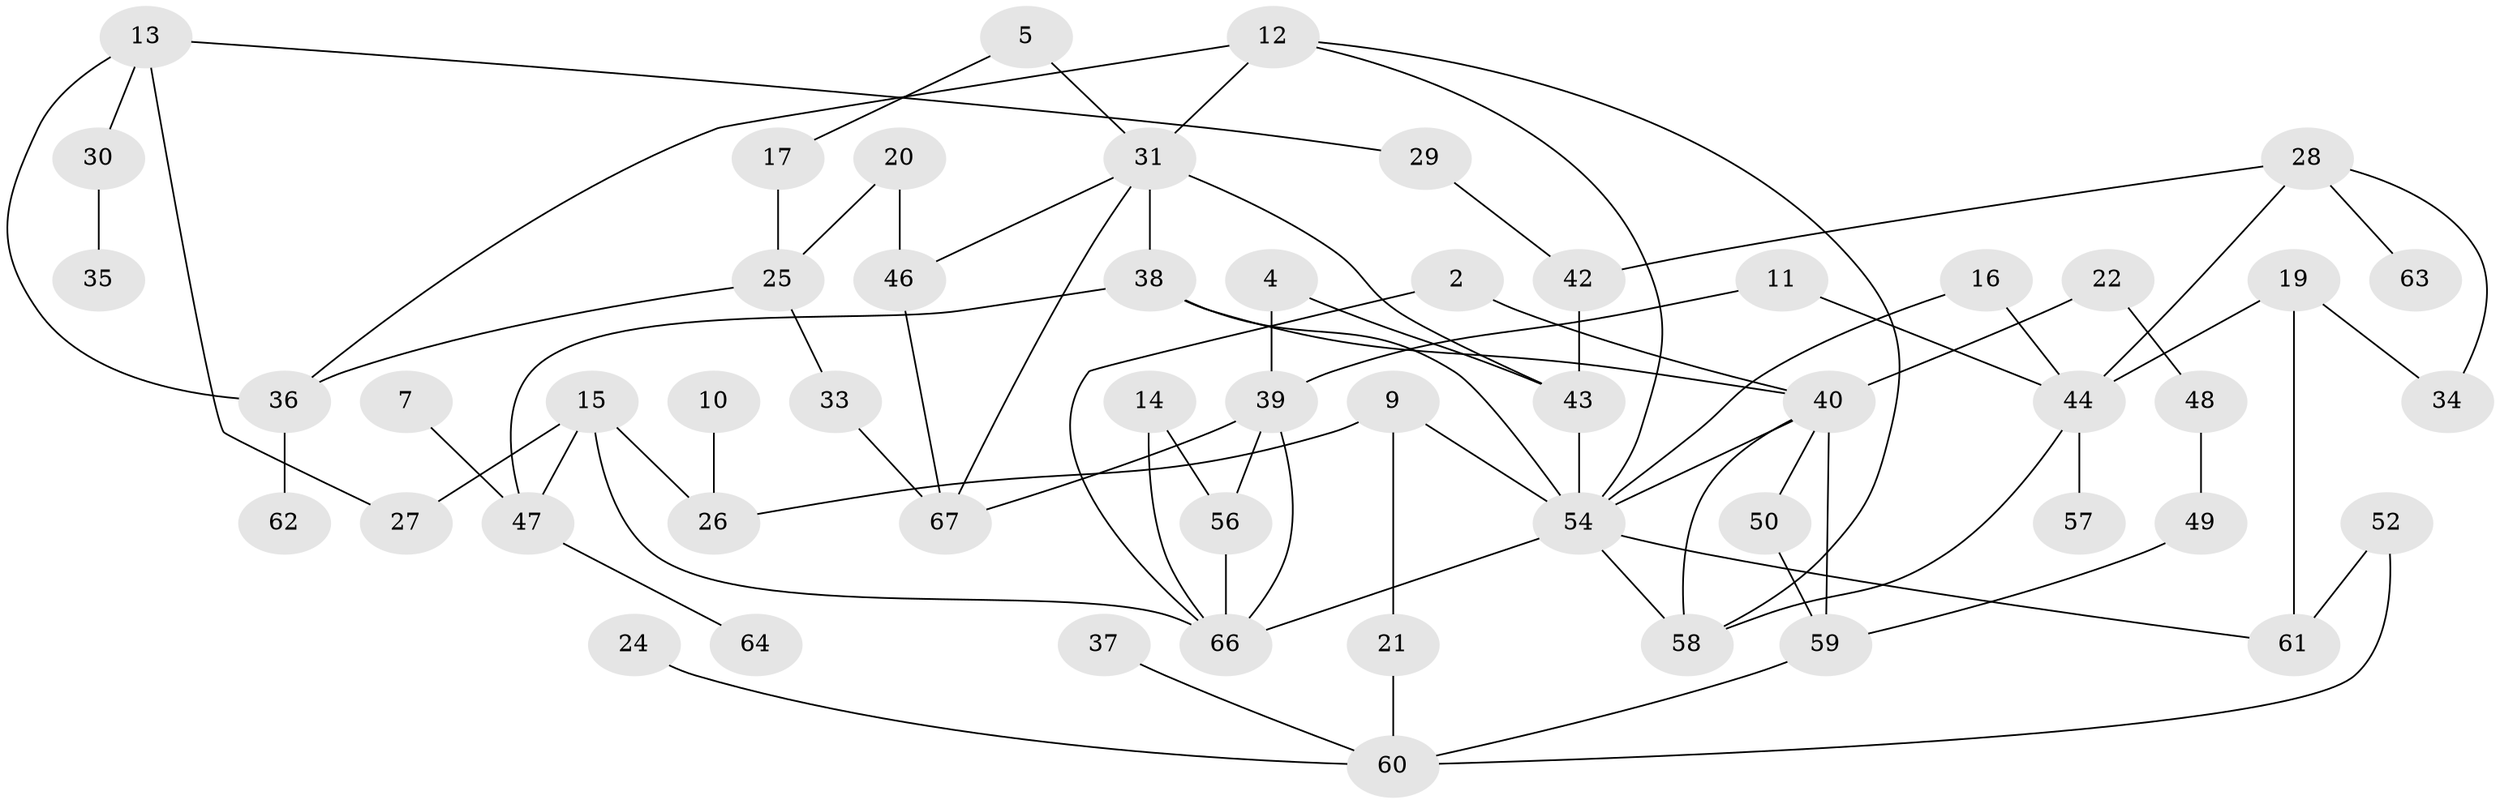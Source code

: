 // original degree distribution, {2: 0.3157894736842105, 0: 0.08270676691729323, 1: 0.21804511278195488, 3: 0.18045112781954886, 4: 0.14285714285714285, 5: 0.05263157894736842, 6: 0.007518796992481203}
// Generated by graph-tools (version 1.1) at 2025/00/03/09/25 03:00:55]
// undirected, 54 vertices, 80 edges
graph export_dot {
graph [start="1"]
  node [color=gray90,style=filled];
  2;
  4;
  5;
  7;
  9;
  10;
  11;
  12;
  13;
  14;
  15;
  16;
  17;
  19;
  20;
  21;
  22;
  24;
  25;
  26;
  27;
  28;
  29;
  30;
  31;
  33;
  34;
  35;
  36;
  37;
  38;
  39;
  40;
  42;
  43;
  44;
  46;
  47;
  48;
  49;
  50;
  52;
  54;
  56;
  57;
  58;
  59;
  60;
  61;
  62;
  63;
  64;
  66;
  67;
  2 -- 40 [weight=1.0];
  2 -- 66 [weight=1.0];
  4 -- 39 [weight=1.0];
  4 -- 43 [weight=1.0];
  5 -- 17 [weight=1.0];
  5 -- 31 [weight=1.0];
  7 -- 47 [weight=1.0];
  9 -- 21 [weight=1.0];
  9 -- 26 [weight=1.0];
  9 -- 54 [weight=1.0];
  10 -- 26 [weight=1.0];
  11 -- 39 [weight=1.0];
  11 -- 44 [weight=1.0];
  12 -- 31 [weight=1.0];
  12 -- 36 [weight=1.0];
  12 -- 54 [weight=1.0];
  12 -- 58 [weight=1.0];
  13 -- 27 [weight=1.0];
  13 -- 29 [weight=1.0];
  13 -- 30 [weight=1.0];
  13 -- 36 [weight=1.0];
  14 -- 56 [weight=1.0];
  14 -- 66 [weight=1.0];
  15 -- 26 [weight=1.0];
  15 -- 27 [weight=1.0];
  15 -- 47 [weight=1.0];
  15 -- 66 [weight=1.0];
  16 -- 44 [weight=1.0];
  16 -- 54 [weight=1.0];
  17 -- 25 [weight=1.0];
  19 -- 34 [weight=1.0];
  19 -- 44 [weight=1.0];
  19 -- 61 [weight=1.0];
  20 -- 25 [weight=1.0];
  20 -- 46 [weight=1.0];
  21 -- 60 [weight=1.0];
  22 -- 40 [weight=1.0];
  22 -- 48 [weight=1.0];
  24 -- 60 [weight=1.0];
  25 -- 33 [weight=1.0];
  25 -- 36 [weight=2.0];
  28 -- 34 [weight=1.0];
  28 -- 42 [weight=1.0];
  28 -- 44 [weight=1.0];
  28 -- 63 [weight=1.0];
  29 -- 42 [weight=1.0];
  30 -- 35 [weight=1.0];
  31 -- 38 [weight=1.0];
  31 -- 43 [weight=2.0];
  31 -- 46 [weight=1.0];
  31 -- 67 [weight=1.0];
  33 -- 67 [weight=1.0];
  36 -- 62 [weight=1.0];
  37 -- 60 [weight=1.0];
  38 -- 40 [weight=1.0];
  38 -- 47 [weight=1.0];
  38 -- 54 [weight=1.0];
  39 -- 56 [weight=1.0];
  39 -- 66 [weight=1.0];
  39 -- 67 [weight=1.0];
  40 -- 50 [weight=1.0];
  40 -- 54 [weight=1.0];
  40 -- 58 [weight=1.0];
  40 -- 59 [weight=1.0];
  42 -- 43 [weight=1.0];
  43 -- 54 [weight=1.0];
  44 -- 57 [weight=2.0];
  44 -- 58 [weight=1.0];
  46 -- 67 [weight=1.0];
  47 -- 64 [weight=1.0];
  48 -- 49 [weight=1.0];
  49 -- 59 [weight=1.0];
  50 -- 59 [weight=1.0];
  52 -- 60 [weight=1.0];
  52 -- 61 [weight=1.0];
  54 -- 58 [weight=1.0];
  54 -- 61 [weight=1.0];
  54 -- 66 [weight=1.0];
  56 -- 66 [weight=1.0];
  59 -- 60 [weight=1.0];
}
